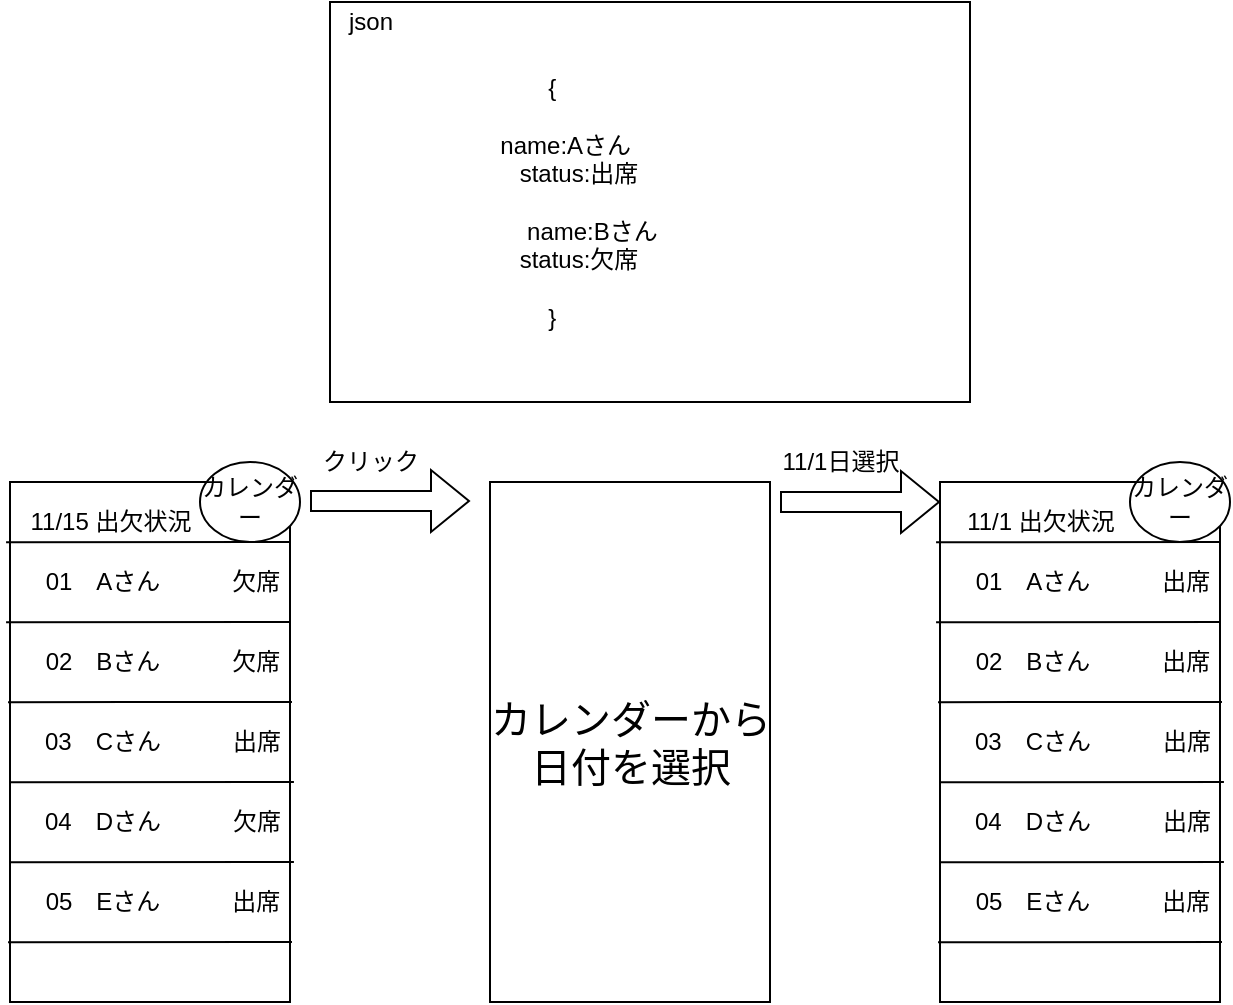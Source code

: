 <mxfile version="15.7.3" type="github">
  <diagram id="pGuTLuSf7zO8LySMDt3V" name="Page-1">
    <mxGraphModel dx="1368" dy="773" grid="1" gridSize="10" guides="1" tooltips="1" connect="1" arrows="1" fold="1" page="1" pageScale="1" pageWidth="827" pageHeight="1169" math="0" shadow="0">
      <root>
        <mxCell id="0" />
        <mxCell id="1" parent="0" />
        <mxCell id="fc2CoSjSoIJuO16lAo9E-1" value="" style="rounded=0;whiteSpace=wrap;html=1;" parent="1" vertex="1">
          <mxGeometry x="50" y="260" width="140" height="260" as="geometry" />
        </mxCell>
        <mxCell id="fc2CoSjSoIJuO16lAo9E-9" value="" style="endArrow=none;html=1;rounded=0;exitX=-0.014;exitY=0.385;exitDx=0;exitDy=0;exitPerimeter=0;" parent="1" edge="1">
          <mxGeometry width="50" height="50" relative="1" as="geometry">
            <mxPoint x="48.04" y="290.1" as="sourcePoint" />
            <mxPoint x="190" y="290" as="targetPoint" />
          </mxGeometry>
        </mxCell>
        <mxCell id="fc2CoSjSoIJuO16lAo9E-10" value="" style="endArrow=none;html=1;rounded=0;exitX=-0.014;exitY=0.385;exitDx=0;exitDy=0;exitPerimeter=0;" parent="1" edge="1">
          <mxGeometry width="50" height="50" relative="1" as="geometry">
            <mxPoint x="48.04" y="330.1" as="sourcePoint" />
            <mxPoint x="190" y="330" as="targetPoint" />
          </mxGeometry>
        </mxCell>
        <mxCell id="fc2CoSjSoIJuO16lAo9E-11" value="" style="endArrow=none;html=1;rounded=0;exitX=-0.014;exitY=0.385;exitDx=0;exitDy=0;exitPerimeter=0;" parent="1" edge="1">
          <mxGeometry width="50" height="50" relative="1" as="geometry">
            <mxPoint x="50" y="410.1" as="sourcePoint" />
            <mxPoint x="191.96" y="410" as="targetPoint" />
          </mxGeometry>
        </mxCell>
        <mxCell id="fc2CoSjSoIJuO16lAo9E-12" value="" style="endArrow=none;html=1;rounded=0;exitX=-0.014;exitY=0.385;exitDx=0;exitDy=0;exitPerimeter=0;" parent="1" edge="1">
          <mxGeometry width="50" height="50" relative="1" as="geometry">
            <mxPoint x="50" y="450.1" as="sourcePoint" />
            <mxPoint x="191.96" y="450" as="targetPoint" />
          </mxGeometry>
        </mxCell>
        <mxCell id="fc2CoSjSoIJuO16lAo9E-13" value="" style="endArrow=none;html=1;rounded=0;exitX=-0.014;exitY=0.385;exitDx=0;exitDy=0;exitPerimeter=0;" parent="1" edge="1">
          <mxGeometry width="50" height="50" relative="1" as="geometry">
            <mxPoint x="49.02" y="490.1" as="sourcePoint" />
            <mxPoint x="190.98" y="490" as="targetPoint" />
          </mxGeometry>
        </mxCell>
        <mxCell id="fc2CoSjSoIJuO16lAo9E-14" value="" style="endArrow=none;html=1;rounded=0;exitX=-0.014;exitY=0.385;exitDx=0;exitDy=0;exitPerimeter=0;" parent="1" edge="1">
          <mxGeometry width="50" height="50" relative="1" as="geometry">
            <mxPoint x="49.02" y="370.1" as="sourcePoint" />
            <mxPoint x="190.98" y="370" as="targetPoint" />
            <Array as="points">
              <mxPoint x="109.02" y="370" />
            </Array>
          </mxGeometry>
        </mxCell>
        <mxCell id="fc2CoSjSoIJuO16lAo9E-15" value="11/15 出欠状況" style="text;html=1;resizable=0;autosize=1;align=center;verticalAlign=middle;points=[];fillColor=none;strokeColor=none;rounded=0;" parent="1" vertex="1">
          <mxGeometry x="50" y="270" width="100" height="20" as="geometry" />
        </mxCell>
        <mxCell id="fc2CoSjSoIJuO16lAo9E-16" value="　01　Aさん　　　欠席" style="text;html=1;resizable=0;autosize=1;align=center;verticalAlign=middle;points=[];fillColor=none;strokeColor=none;rounded=0;" parent="1" vertex="1">
          <mxGeometry x="50" y="300" width="140" height="20" as="geometry" />
        </mxCell>
        <mxCell id="fc2CoSjSoIJuO16lAo9E-17" value="　02　Bさん　　　欠席" style="text;html=1;resizable=0;autosize=1;align=center;verticalAlign=middle;points=[];fillColor=none;strokeColor=none;rounded=0;" parent="1" vertex="1">
          <mxGeometry x="50" y="340" width="140" height="20" as="geometry" />
        </mxCell>
        <mxCell id="fc2CoSjSoIJuO16lAo9E-18" value="　03　Cさん　　　出席" style="text;html=1;resizable=0;autosize=1;align=center;verticalAlign=middle;points=[];fillColor=none;strokeColor=none;rounded=0;" parent="1" vertex="1">
          <mxGeometry x="45" y="380" width="150" height="20" as="geometry" />
        </mxCell>
        <mxCell id="fc2CoSjSoIJuO16lAo9E-19" value="　04　Dさん　　　欠席" style="text;html=1;resizable=0;autosize=1;align=center;verticalAlign=middle;points=[];fillColor=none;strokeColor=none;rounded=0;" parent="1" vertex="1">
          <mxGeometry x="45" y="420" width="150" height="20" as="geometry" />
        </mxCell>
        <mxCell id="fc2CoSjSoIJuO16lAo9E-20" value="　05　Eさん　　　出席" style="text;html=1;resizable=0;autosize=1;align=center;verticalAlign=middle;points=[];fillColor=none;strokeColor=none;rounded=0;" parent="1" vertex="1">
          <mxGeometry x="50" y="460" width="140" height="20" as="geometry" />
        </mxCell>
        <mxCell id="fc2CoSjSoIJuO16lAo9E-22" value="カレンダー" style="ellipse;whiteSpace=wrap;html=1;" parent="1" vertex="1">
          <mxGeometry x="145" y="250" width="50" height="40" as="geometry" />
        </mxCell>
        <mxCell id="fc2CoSjSoIJuO16lAo9E-23" value="" style="shape=flexArrow;endArrow=classic;html=1;rounded=0;" parent="1" edge="1">
          <mxGeometry width="50" height="50" relative="1" as="geometry">
            <mxPoint x="200" y="269.5" as="sourcePoint" />
            <mxPoint x="280" y="269.5" as="targetPoint" />
          </mxGeometry>
        </mxCell>
        <mxCell id="fc2CoSjSoIJuO16lAo9E-24" value="クリック" style="text;html=1;resizable=0;autosize=1;align=center;verticalAlign=middle;points=[];fillColor=none;strokeColor=none;rounded=0;" parent="1" vertex="1">
          <mxGeometry x="200" y="240" width="60" height="20" as="geometry" />
        </mxCell>
        <mxCell id="fc2CoSjSoIJuO16lAo9E-25" value="" style="rounded=0;whiteSpace=wrap;html=1;" parent="1" vertex="1">
          <mxGeometry x="290" y="260" width="140" height="260" as="geometry" />
        </mxCell>
        <mxCell id="fc2CoSjSoIJuO16lAo9E-26" value="カレンダーから&lt;br&gt;日付を選択" style="text;html=1;resizable=0;autosize=1;align=center;verticalAlign=middle;points=[];fillColor=none;strokeColor=none;rounded=0;fontSize=20;" parent="1" vertex="1">
          <mxGeometry x="280" y="365" width="160" height="50" as="geometry" />
        </mxCell>
        <mxCell id="fc2CoSjSoIJuO16lAo9E-27" value="" style="rounded=0;whiteSpace=wrap;html=1;" parent="1" vertex="1">
          <mxGeometry x="515" y="260" width="140" height="260" as="geometry" />
        </mxCell>
        <mxCell id="fc2CoSjSoIJuO16lAo9E-28" value="" style="endArrow=none;html=1;rounded=0;exitX=-0.014;exitY=0.385;exitDx=0;exitDy=0;exitPerimeter=0;" parent="1" edge="1">
          <mxGeometry width="50" height="50" relative="1" as="geometry">
            <mxPoint x="513.04" y="290.1" as="sourcePoint" />
            <mxPoint x="655" y="290" as="targetPoint" />
          </mxGeometry>
        </mxCell>
        <mxCell id="fc2CoSjSoIJuO16lAo9E-29" value="" style="endArrow=none;html=1;rounded=0;exitX=-0.014;exitY=0.385;exitDx=0;exitDy=0;exitPerimeter=0;" parent="1" edge="1">
          <mxGeometry width="50" height="50" relative="1" as="geometry">
            <mxPoint x="513.04" y="330.1" as="sourcePoint" />
            <mxPoint x="655" y="330" as="targetPoint" />
          </mxGeometry>
        </mxCell>
        <mxCell id="fc2CoSjSoIJuO16lAo9E-30" value="" style="endArrow=none;html=1;rounded=0;exitX=-0.014;exitY=0.385;exitDx=0;exitDy=0;exitPerimeter=0;" parent="1" edge="1">
          <mxGeometry width="50" height="50" relative="1" as="geometry">
            <mxPoint x="515" y="410.1" as="sourcePoint" />
            <mxPoint x="656.96" y="410" as="targetPoint" />
          </mxGeometry>
        </mxCell>
        <mxCell id="fc2CoSjSoIJuO16lAo9E-31" value="" style="endArrow=none;html=1;rounded=0;exitX=-0.014;exitY=0.385;exitDx=0;exitDy=0;exitPerimeter=0;" parent="1" edge="1">
          <mxGeometry width="50" height="50" relative="1" as="geometry">
            <mxPoint x="515" y="450.1" as="sourcePoint" />
            <mxPoint x="656.96" y="450" as="targetPoint" />
          </mxGeometry>
        </mxCell>
        <mxCell id="fc2CoSjSoIJuO16lAo9E-32" value="" style="endArrow=none;html=1;rounded=0;exitX=-0.014;exitY=0.385;exitDx=0;exitDy=0;exitPerimeter=0;" parent="1" edge="1">
          <mxGeometry width="50" height="50" relative="1" as="geometry">
            <mxPoint x="514.02" y="490.1" as="sourcePoint" />
            <mxPoint x="655.98" y="490" as="targetPoint" />
          </mxGeometry>
        </mxCell>
        <mxCell id="fc2CoSjSoIJuO16lAo9E-33" value="" style="endArrow=none;html=1;rounded=0;exitX=-0.014;exitY=0.385;exitDx=0;exitDy=0;exitPerimeter=0;" parent="1" edge="1">
          <mxGeometry width="50" height="50" relative="1" as="geometry">
            <mxPoint x="514.02" y="370.1" as="sourcePoint" />
            <mxPoint x="655.98" y="370" as="targetPoint" />
            <Array as="points">
              <mxPoint x="574.02" y="370" />
            </Array>
          </mxGeometry>
        </mxCell>
        <mxCell id="fc2CoSjSoIJuO16lAo9E-34" value="11/1 出欠状況" style="text;html=1;resizable=0;autosize=1;align=center;verticalAlign=middle;points=[];fillColor=none;strokeColor=none;rounded=0;" parent="1" vertex="1">
          <mxGeometry x="520" y="270" width="90" height="20" as="geometry" />
        </mxCell>
        <mxCell id="fc2CoSjSoIJuO16lAo9E-35" value="　01　Aさん　　　出席" style="text;html=1;resizable=0;autosize=1;align=center;verticalAlign=middle;points=[];fillColor=none;strokeColor=none;rounded=0;" parent="1" vertex="1">
          <mxGeometry x="515" y="300" width="140" height="20" as="geometry" />
        </mxCell>
        <mxCell id="fc2CoSjSoIJuO16lAo9E-36" value="　02　Bさん　　　出席" style="text;html=1;resizable=0;autosize=1;align=center;verticalAlign=middle;points=[];fillColor=none;strokeColor=none;rounded=0;" parent="1" vertex="1">
          <mxGeometry x="515" y="340" width="140" height="20" as="geometry" />
        </mxCell>
        <mxCell id="fc2CoSjSoIJuO16lAo9E-37" value="　03　Cさん　　　出席" style="text;html=1;resizable=0;autosize=1;align=center;verticalAlign=middle;points=[];fillColor=none;strokeColor=none;rounded=0;" parent="1" vertex="1">
          <mxGeometry x="510" y="380" width="150" height="20" as="geometry" />
        </mxCell>
        <mxCell id="fc2CoSjSoIJuO16lAo9E-38" value="　04　Dさん　　　出席" style="text;html=1;resizable=0;autosize=1;align=center;verticalAlign=middle;points=[];fillColor=none;strokeColor=none;rounded=0;" parent="1" vertex="1">
          <mxGeometry x="510" y="420" width="150" height="20" as="geometry" />
        </mxCell>
        <mxCell id="fc2CoSjSoIJuO16lAo9E-39" value="　05　Eさん　　　出席" style="text;html=1;resizable=0;autosize=1;align=center;verticalAlign=middle;points=[];fillColor=none;strokeColor=none;rounded=0;" parent="1" vertex="1">
          <mxGeometry x="515" y="460" width="140" height="20" as="geometry" />
        </mxCell>
        <mxCell id="fc2CoSjSoIJuO16lAo9E-40" value="カレンダー" style="ellipse;whiteSpace=wrap;html=1;" parent="1" vertex="1">
          <mxGeometry x="610" y="250" width="50" height="40" as="geometry" />
        </mxCell>
        <mxCell id="fc2CoSjSoIJuO16lAo9E-41" value="" style="shape=flexArrow;endArrow=classic;html=1;rounded=0;" parent="1" edge="1">
          <mxGeometry width="50" height="50" relative="1" as="geometry">
            <mxPoint x="435" y="270" as="sourcePoint" />
            <mxPoint x="515" y="270" as="targetPoint" />
          </mxGeometry>
        </mxCell>
        <mxCell id="fc2CoSjSoIJuO16lAo9E-42" value="11/1日選択" style="text;html=1;resizable=0;autosize=1;align=center;verticalAlign=middle;points=[];fillColor=none;strokeColor=none;rounded=0;" parent="1" vertex="1">
          <mxGeometry x="430" y="240" width="70" height="20" as="geometry" />
        </mxCell>
        <mxCell id="iOZ7oJLdCB7IIF4hDFtq-1" value="" style="rounded=0;whiteSpace=wrap;html=1;" vertex="1" parent="1">
          <mxGeometry x="210" y="20" width="320" height="200" as="geometry" />
        </mxCell>
        <mxCell id="iOZ7oJLdCB7IIF4hDFtq-2" value="&lt;span style=&quot;white-space: pre&quot;&gt;	&lt;/span&gt;{&lt;br&gt;&lt;span style=&quot;white-space: pre&quot;&gt;	&lt;/span&gt;&lt;br&gt;&lt;span style=&quot;white-space: pre&quot;&gt;	&lt;/span&gt;&lt;span style=&quot;white-space: pre&quot;&gt;	&lt;/span&gt;&lt;span style=&quot;white-space: pre&quot;&gt;	&lt;/span&gt;&amp;nbsp;&lt;span style=&quot;white-space: pre&quot;&gt;	&lt;/span&gt;name:Aさん&lt;br&gt;&lt;span style=&quot;white-space: pre&quot;&gt;	&lt;/span&gt;&lt;span style=&quot;white-space: pre&quot;&gt;	&lt;/span&gt;&lt;span style=&quot;white-space: pre&quot;&gt;	&amp;nbsp;&lt;/span&gt;&amp;nbsp; &amp;nbsp; &amp;nbsp;status:出席&lt;br&gt;&lt;span style=&quot;white-space: pre&quot;&gt;	&lt;/span&gt;&lt;br&gt;&lt;span style=&quot;white-space: pre&quot;&gt;	&amp;nbsp;&lt;/span&gt;&amp;nbsp; &amp;nbsp;&amp;nbsp;&lt;span style=&quot;white-space: pre&quot;&gt;	&lt;/span&gt;&amp;nbsp; &amp;nbsp; &lt;span style=&quot;white-space: pre&quot;&gt;	&lt;/span&gt;&lt;span style=&quot;white-space: pre&quot;&gt;	&lt;/span&gt;name:Bさん&lt;br&gt;&lt;span style=&quot;white-space: pre&quot;&gt;	&lt;/span&gt;&lt;span style=&quot;white-space: pre&quot;&gt;	&lt;/span&gt;&lt;span style=&quot;white-space: pre&quot;&gt;	&lt;/span&gt;&amp;nbsp; &amp;nbsp; &amp;nbsp; status:欠席&lt;br&gt;&lt;span style=&quot;white-space: pre&quot;&gt;	&lt;/span&gt;&lt;br&gt;&lt;span style=&quot;white-space: pre&quot;&gt;	&lt;/span&gt;}" style="text;html=1;resizable=0;autosize=1;align=center;verticalAlign=middle;points=[];fillColor=none;strokeColor=none;rounded=0;rotation=0;" vertex="1" parent="1">
          <mxGeometry x="224" y="55" width="190" height="130" as="geometry" />
        </mxCell>
        <mxCell id="iOZ7oJLdCB7IIF4hDFtq-4" value="json" style="text;html=1;resizable=0;autosize=1;align=center;verticalAlign=middle;points=[];fillColor=none;strokeColor=none;rounded=0;" vertex="1" parent="1">
          <mxGeometry x="210" y="20" width="40" height="20" as="geometry" />
        </mxCell>
      </root>
    </mxGraphModel>
  </diagram>
</mxfile>
